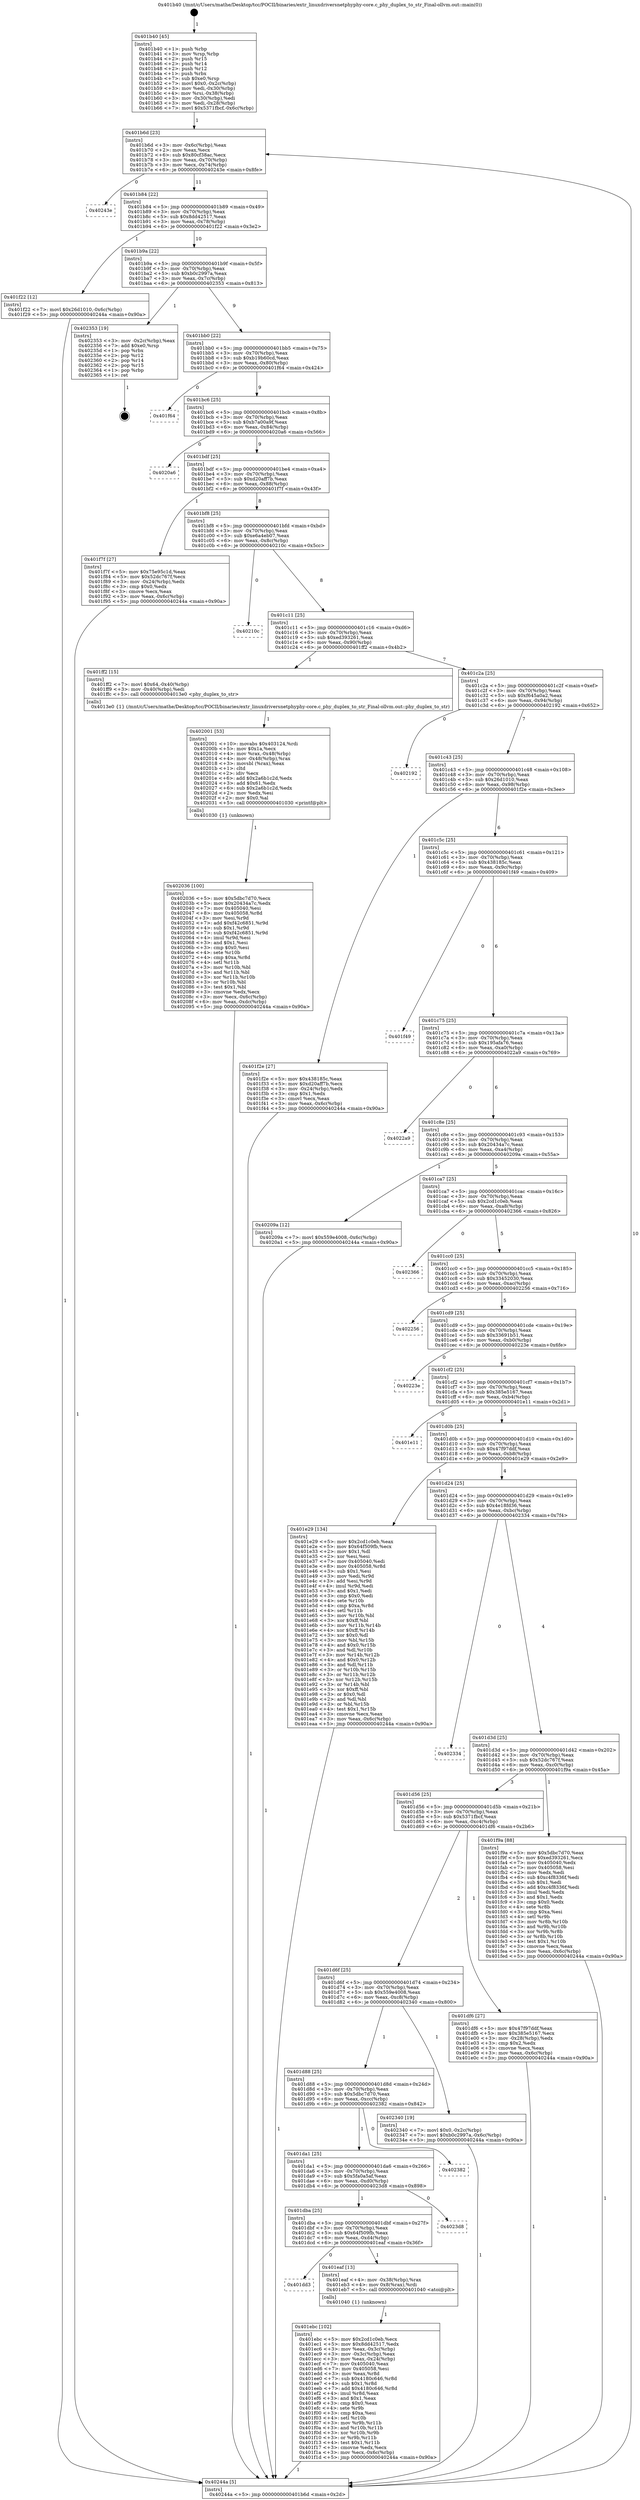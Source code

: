 digraph "0x401b40" {
  label = "0x401b40 (/mnt/c/Users/mathe/Desktop/tcc/POCII/binaries/extr_linuxdriversnetphyphy-core.c_phy_duplex_to_str_Final-ollvm.out::main(0))"
  labelloc = "t"
  node[shape=record]

  Entry [label="",width=0.3,height=0.3,shape=circle,fillcolor=black,style=filled]
  "0x401b6d" [label="{
     0x401b6d [23]\l
     | [instrs]\l
     &nbsp;&nbsp;0x401b6d \<+3\>: mov -0x6c(%rbp),%eax\l
     &nbsp;&nbsp;0x401b70 \<+2\>: mov %eax,%ecx\l
     &nbsp;&nbsp;0x401b72 \<+6\>: sub $0x80cf38ac,%ecx\l
     &nbsp;&nbsp;0x401b78 \<+3\>: mov %eax,-0x70(%rbp)\l
     &nbsp;&nbsp;0x401b7b \<+3\>: mov %ecx,-0x74(%rbp)\l
     &nbsp;&nbsp;0x401b7e \<+6\>: je 000000000040243e \<main+0x8fe\>\l
  }"]
  "0x40243e" [label="{
     0x40243e\l
  }", style=dashed]
  "0x401b84" [label="{
     0x401b84 [22]\l
     | [instrs]\l
     &nbsp;&nbsp;0x401b84 \<+5\>: jmp 0000000000401b89 \<main+0x49\>\l
     &nbsp;&nbsp;0x401b89 \<+3\>: mov -0x70(%rbp),%eax\l
     &nbsp;&nbsp;0x401b8c \<+5\>: sub $0x8dd42517,%eax\l
     &nbsp;&nbsp;0x401b91 \<+3\>: mov %eax,-0x78(%rbp)\l
     &nbsp;&nbsp;0x401b94 \<+6\>: je 0000000000401f22 \<main+0x3e2\>\l
  }"]
  Exit [label="",width=0.3,height=0.3,shape=circle,fillcolor=black,style=filled,peripheries=2]
  "0x401f22" [label="{
     0x401f22 [12]\l
     | [instrs]\l
     &nbsp;&nbsp;0x401f22 \<+7\>: movl $0x26d1010,-0x6c(%rbp)\l
     &nbsp;&nbsp;0x401f29 \<+5\>: jmp 000000000040244a \<main+0x90a\>\l
  }"]
  "0x401b9a" [label="{
     0x401b9a [22]\l
     | [instrs]\l
     &nbsp;&nbsp;0x401b9a \<+5\>: jmp 0000000000401b9f \<main+0x5f\>\l
     &nbsp;&nbsp;0x401b9f \<+3\>: mov -0x70(%rbp),%eax\l
     &nbsp;&nbsp;0x401ba2 \<+5\>: sub $0xb0c2997a,%eax\l
     &nbsp;&nbsp;0x401ba7 \<+3\>: mov %eax,-0x7c(%rbp)\l
     &nbsp;&nbsp;0x401baa \<+6\>: je 0000000000402353 \<main+0x813\>\l
  }"]
  "0x402036" [label="{
     0x402036 [100]\l
     | [instrs]\l
     &nbsp;&nbsp;0x402036 \<+5\>: mov $0x5dbc7d70,%ecx\l
     &nbsp;&nbsp;0x40203b \<+5\>: mov $0x20434a7c,%edx\l
     &nbsp;&nbsp;0x402040 \<+7\>: mov 0x405040,%esi\l
     &nbsp;&nbsp;0x402047 \<+8\>: mov 0x405058,%r8d\l
     &nbsp;&nbsp;0x40204f \<+3\>: mov %esi,%r9d\l
     &nbsp;&nbsp;0x402052 \<+7\>: add $0xf42c6851,%r9d\l
     &nbsp;&nbsp;0x402059 \<+4\>: sub $0x1,%r9d\l
     &nbsp;&nbsp;0x40205d \<+7\>: sub $0xf42c6851,%r9d\l
     &nbsp;&nbsp;0x402064 \<+4\>: imul %r9d,%esi\l
     &nbsp;&nbsp;0x402068 \<+3\>: and $0x1,%esi\l
     &nbsp;&nbsp;0x40206b \<+3\>: cmp $0x0,%esi\l
     &nbsp;&nbsp;0x40206e \<+4\>: sete %r10b\l
     &nbsp;&nbsp;0x402072 \<+4\>: cmp $0xa,%r8d\l
     &nbsp;&nbsp;0x402076 \<+4\>: setl %r11b\l
     &nbsp;&nbsp;0x40207a \<+3\>: mov %r10b,%bl\l
     &nbsp;&nbsp;0x40207d \<+3\>: and %r11b,%bl\l
     &nbsp;&nbsp;0x402080 \<+3\>: xor %r11b,%r10b\l
     &nbsp;&nbsp;0x402083 \<+3\>: or %r10b,%bl\l
     &nbsp;&nbsp;0x402086 \<+3\>: test $0x1,%bl\l
     &nbsp;&nbsp;0x402089 \<+3\>: cmovne %edx,%ecx\l
     &nbsp;&nbsp;0x40208c \<+3\>: mov %ecx,-0x6c(%rbp)\l
     &nbsp;&nbsp;0x40208f \<+6\>: mov %eax,-0xdc(%rbp)\l
     &nbsp;&nbsp;0x402095 \<+5\>: jmp 000000000040244a \<main+0x90a\>\l
  }"]
  "0x402353" [label="{
     0x402353 [19]\l
     | [instrs]\l
     &nbsp;&nbsp;0x402353 \<+3\>: mov -0x2c(%rbp),%eax\l
     &nbsp;&nbsp;0x402356 \<+7\>: add $0xe0,%rsp\l
     &nbsp;&nbsp;0x40235d \<+1\>: pop %rbx\l
     &nbsp;&nbsp;0x40235e \<+2\>: pop %r12\l
     &nbsp;&nbsp;0x402360 \<+2\>: pop %r14\l
     &nbsp;&nbsp;0x402362 \<+2\>: pop %r15\l
     &nbsp;&nbsp;0x402364 \<+1\>: pop %rbp\l
     &nbsp;&nbsp;0x402365 \<+1\>: ret\l
  }"]
  "0x401bb0" [label="{
     0x401bb0 [22]\l
     | [instrs]\l
     &nbsp;&nbsp;0x401bb0 \<+5\>: jmp 0000000000401bb5 \<main+0x75\>\l
     &nbsp;&nbsp;0x401bb5 \<+3\>: mov -0x70(%rbp),%eax\l
     &nbsp;&nbsp;0x401bb8 \<+5\>: sub $0xb19b60cd,%eax\l
     &nbsp;&nbsp;0x401bbd \<+3\>: mov %eax,-0x80(%rbp)\l
     &nbsp;&nbsp;0x401bc0 \<+6\>: je 0000000000401f64 \<main+0x424\>\l
  }"]
  "0x402001" [label="{
     0x402001 [53]\l
     | [instrs]\l
     &nbsp;&nbsp;0x402001 \<+10\>: movabs $0x403124,%rdi\l
     &nbsp;&nbsp;0x40200b \<+5\>: mov $0x1a,%ecx\l
     &nbsp;&nbsp;0x402010 \<+4\>: mov %rax,-0x48(%rbp)\l
     &nbsp;&nbsp;0x402014 \<+4\>: mov -0x48(%rbp),%rax\l
     &nbsp;&nbsp;0x402018 \<+3\>: movsbl (%rax),%eax\l
     &nbsp;&nbsp;0x40201b \<+1\>: cltd\l
     &nbsp;&nbsp;0x40201c \<+2\>: idiv %ecx\l
     &nbsp;&nbsp;0x40201e \<+6\>: add $0x2a6b1c2d,%edx\l
     &nbsp;&nbsp;0x402024 \<+3\>: add $0x61,%edx\l
     &nbsp;&nbsp;0x402027 \<+6\>: sub $0x2a6b1c2d,%edx\l
     &nbsp;&nbsp;0x40202d \<+2\>: mov %edx,%esi\l
     &nbsp;&nbsp;0x40202f \<+2\>: mov $0x0,%al\l
     &nbsp;&nbsp;0x402031 \<+5\>: call 0000000000401030 \<printf@plt\>\l
     | [calls]\l
     &nbsp;&nbsp;0x401030 \{1\} (unknown)\l
  }"]
  "0x401f64" [label="{
     0x401f64\l
  }", style=dashed]
  "0x401bc6" [label="{
     0x401bc6 [25]\l
     | [instrs]\l
     &nbsp;&nbsp;0x401bc6 \<+5\>: jmp 0000000000401bcb \<main+0x8b\>\l
     &nbsp;&nbsp;0x401bcb \<+3\>: mov -0x70(%rbp),%eax\l
     &nbsp;&nbsp;0x401bce \<+5\>: sub $0xb7a00a9f,%eax\l
     &nbsp;&nbsp;0x401bd3 \<+6\>: mov %eax,-0x84(%rbp)\l
     &nbsp;&nbsp;0x401bd9 \<+6\>: je 00000000004020a6 \<main+0x566\>\l
  }"]
  "0x401ebc" [label="{
     0x401ebc [102]\l
     | [instrs]\l
     &nbsp;&nbsp;0x401ebc \<+5\>: mov $0x2cd1c0eb,%ecx\l
     &nbsp;&nbsp;0x401ec1 \<+5\>: mov $0x8dd42517,%edx\l
     &nbsp;&nbsp;0x401ec6 \<+3\>: mov %eax,-0x3c(%rbp)\l
     &nbsp;&nbsp;0x401ec9 \<+3\>: mov -0x3c(%rbp),%eax\l
     &nbsp;&nbsp;0x401ecc \<+3\>: mov %eax,-0x24(%rbp)\l
     &nbsp;&nbsp;0x401ecf \<+7\>: mov 0x405040,%eax\l
     &nbsp;&nbsp;0x401ed6 \<+7\>: mov 0x405058,%esi\l
     &nbsp;&nbsp;0x401edd \<+3\>: mov %eax,%r8d\l
     &nbsp;&nbsp;0x401ee0 \<+7\>: sub $0x4180c646,%r8d\l
     &nbsp;&nbsp;0x401ee7 \<+4\>: sub $0x1,%r8d\l
     &nbsp;&nbsp;0x401eeb \<+7\>: add $0x4180c646,%r8d\l
     &nbsp;&nbsp;0x401ef2 \<+4\>: imul %r8d,%eax\l
     &nbsp;&nbsp;0x401ef6 \<+3\>: and $0x1,%eax\l
     &nbsp;&nbsp;0x401ef9 \<+3\>: cmp $0x0,%eax\l
     &nbsp;&nbsp;0x401efc \<+4\>: sete %r9b\l
     &nbsp;&nbsp;0x401f00 \<+3\>: cmp $0xa,%esi\l
     &nbsp;&nbsp;0x401f03 \<+4\>: setl %r10b\l
     &nbsp;&nbsp;0x401f07 \<+3\>: mov %r9b,%r11b\l
     &nbsp;&nbsp;0x401f0a \<+3\>: and %r10b,%r11b\l
     &nbsp;&nbsp;0x401f0d \<+3\>: xor %r10b,%r9b\l
     &nbsp;&nbsp;0x401f10 \<+3\>: or %r9b,%r11b\l
     &nbsp;&nbsp;0x401f13 \<+4\>: test $0x1,%r11b\l
     &nbsp;&nbsp;0x401f17 \<+3\>: cmovne %edx,%ecx\l
     &nbsp;&nbsp;0x401f1a \<+3\>: mov %ecx,-0x6c(%rbp)\l
     &nbsp;&nbsp;0x401f1d \<+5\>: jmp 000000000040244a \<main+0x90a\>\l
  }"]
  "0x4020a6" [label="{
     0x4020a6\l
  }", style=dashed]
  "0x401bdf" [label="{
     0x401bdf [25]\l
     | [instrs]\l
     &nbsp;&nbsp;0x401bdf \<+5\>: jmp 0000000000401be4 \<main+0xa4\>\l
     &nbsp;&nbsp;0x401be4 \<+3\>: mov -0x70(%rbp),%eax\l
     &nbsp;&nbsp;0x401be7 \<+5\>: sub $0xd20aff7b,%eax\l
     &nbsp;&nbsp;0x401bec \<+6\>: mov %eax,-0x88(%rbp)\l
     &nbsp;&nbsp;0x401bf2 \<+6\>: je 0000000000401f7f \<main+0x43f\>\l
  }"]
  "0x401dd3" [label="{
     0x401dd3\l
  }", style=dashed]
  "0x401f7f" [label="{
     0x401f7f [27]\l
     | [instrs]\l
     &nbsp;&nbsp;0x401f7f \<+5\>: mov $0x75e95c1d,%eax\l
     &nbsp;&nbsp;0x401f84 \<+5\>: mov $0x52dc767f,%ecx\l
     &nbsp;&nbsp;0x401f89 \<+3\>: mov -0x24(%rbp),%edx\l
     &nbsp;&nbsp;0x401f8c \<+3\>: cmp $0x0,%edx\l
     &nbsp;&nbsp;0x401f8f \<+3\>: cmove %ecx,%eax\l
     &nbsp;&nbsp;0x401f92 \<+3\>: mov %eax,-0x6c(%rbp)\l
     &nbsp;&nbsp;0x401f95 \<+5\>: jmp 000000000040244a \<main+0x90a\>\l
  }"]
  "0x401bf8" [label="{
     0x401bf8 [25]\l
     | [instrs]\l
     &nbsp;&nbsp;0x401bf8 \<+5\>: jmp 0000000000401bfd \<main+0xbd\>\l
     &nbsp;&nbsp;0x401bfd \<+3\>: mov -0x70(%rbp),%eax\l
     &nbsp;&nbsp;0x401c00 \<+5\>: sub $0xe6a4eb07,%eax\l
     &nbsp;&nbsp;0x401c05 \<+6\>: mov %eax,-0x8c(%rbp)\l
     &nbsp;&nbsp;0x401c0b \<+6\>: je 000000000040210c \<main+0x5cc\>\l
  }"]
  "0x401eaf" [label="{
     0x401eaf [13]\l
     | [instrs]\l
     &nbsp;&nbsp;0x401eaf \<+4\>: mov -0x38(%rbp),%rax\l
     &nbsp;&nbsp;0x401eb3 \<+4\>: mov 0x8(%rax),%rdi\l
     &nbsp;&nbsp;0x401eb7 \<+5\>: call 0000000000401040 \<atoi@plt\>\l
     | [calls]\l
     &nbsp;&nbsp;0x401040 \{1\} (unknown)\l
  }"]
  "0x40210c" [label="{
     0x40210c\l
  }", style=dashed]
  "0x401c11" [label="{
     0x401c11 [25]\l
     | [instrs]\l
     &nbsp;&nbsp;0x401c11 \<+5\>: jmp 0000000000401c16 \<main+0xd6\>\l
     &nbsp;&nbsp;0x401c16 \<+3\>: mov -0x70(%rbp),%eax\l
     &nbsp;&nbsp;0x401c19 \<+5\>: sub $0xed393261,%eax\l
     &nbsp;&nbsp;0x401c1e \<+6\>: mov %eax,-0x90(%rbp)\l
     &nbsp;&nbsp;0x401c24 \<+6\>: je 0000000000401ff2 \<main+0x4b2\>\l
  }"]
  "0x401dba" [label="{
     0x401dba [25]\l
     | [instrs]\l
     &nbsp;&nbsp;0x401dba \<+5\>: jmp 0000000000401dbf \<main+0x27f\>\l
     &nbsp;&nbsp;0x401dbf \<+3\>: mov -0x70(%rbp),%eax\l
     &nbsp;&nbsp;0x401dc2 \<+5\>: sub $0x64f509fb,%eax\l
     &nbsp;&nbsp;0x401dc7 \<+6\>: mov %eax,-0xd4(%rbp)\l
     &nbsp;&nbsp;0x401dcd \<+6\>: je 0000000000401eaf \<main+0x36f\>\l
  }"]
  "0x401ff2" [label="{
     0x401ff2 [15]\l
     | [instrs]\l
     &nbsp;&nbsp;0x401ff2 \<+7\>: movl $0x64,-0x40(%rbp)\l
     &nbsp;&nbsp;0x401ff9 \<+3\>: mov -0x40(%rbp),%edi\l
     &nbsp;&nbsp;0x401ffc \<+5\>: call 00000000004013e0 \<phy_duplex_to_str\>\l
     | [calls]\l
     &nbsp;&nbsp;0x4013e0 \{1\} (/mnt/c/Users/mathe/Desktop/tcc/POCII/binaries/extr_linuxdriversnetphyphy-core.c_phy_duplex_to_str_Final-ollvm.out::phy_duplex_to_str)\l
  }"]
  "0x401c2a" [label="{
     0x401c2a [25]\l
     | [instrs]\l
     &nbsp;&nbsp;0x401c2a \<+5\>: jmp 0000000000401c2f \<main+0xef\>\l
     &nbsp;&nbsp;0x401c2f \<+3\>: mov -0x70(%rbp),%eax\l
     &nbsp;&nbsp;0x401c32 \<+5\>: sub $0xf645a0a2,%eax\l
     &nbsp;&nbsp;0x401c37 \<+6\>: mov %eax,-0x94(%rbp)\l
     &nbsp;&nbsp;0x401c3d \<+6\>: je 0000000000402192 \<main+0x652\>\l
  }"]
  "0x4023d8" [label="{
     0x4023d8\l
  }", style=dashed]
  "0x402192" [label="{
     0x402192\l
  }", style=dashed]
  "0x401c43" [label="{
     0x401c43 [25]\l
     | [instrs]\l
     &nbsp;&nbsp;0x401c43 \<+5\>: jmp 0000000000401c48 \<main+0x108\>\l
     &nbsp;&nbsp;0x401c48 \<+3\>: mov -0x70(%rbp),%eax\l
     &nbsp;&nbsp;0x401c4b \<+5\>: sub $0x26d1010,%eax\l
     &nbsp;&nbsp;0x401c50 \<+6\>: mov %eax,-0x98(%rbp)\l
     &nbsp;&nbsp;0x401c56 \<+6\>: je 0000000000401f2e \<main+0x3ee\>\l
  }"]
  "0x401da1" [label="{
     0x401da1 [25]\l
     | [instrs]\l
     &nbsp;&nbsp;0x401da1 \<+5\>: jmp 0000000000401da6 \<main+0x266\>\l
     &nbsp;&nbsp;0x401da6 \<+3\>: mov -0x70(%rbp),%eax\l
     &nbsp;&nbsp;0x401da9 \<+5\>: sub $0x5fa0a5af,%eax\l
     &nbsp;&nbsp;0x401dae \<+6\>: mov %eax,-0xd0(%rbp)\l
     &nbsp;&nbsp;0x401db4 \<+6\>: je 00000000004023d8 \<main+0x898\>\l
  }"]
  "0x401f2e" [label="{
     0x401f2e [27]\l
     | [instrs]\l
     &nbsp;&nbsp;0x401f2e \<+5\>: mov $0x438185c,%eax\l
     &nbsp;&nbsp;0x401f33 \<+5\>: mov $0xd20aff7b,%ecx\l
     &nbsp;&nbsp;0x401f38 \<+3\>: mov -0x24(%rbp),%edx\l
     &nbsp;&nbsp;0x401f3b \<+3\>: cmp $0x1,%edx\l
     &nbsp;&nbsp;0x401f3e \<+3\>: cmovl %ecx,%eax\l
     &nbsp;&nbsp;0x401f41 \<+3\>: mov %eax,-0x6c(%rbp)\l
     &nbsp;&nbsp;0x401f44 \<+5\>: jmp 000000000040244a \<main+0x90a\>\l
  }"]
  "0x401c5c" [label="{
     0x401c5c [25]\l
     | [instrs]\l
     &nbsp;&nbsp;0x401c5c \<+5\>: jmp 0000000000401c61 \<main+0x121\>\l
     &nbsp;&nbsp;0x401c61 \<+3\>: mov -0x70(%rbp),%eax\l
     &nbsp;&nbsp;0x401c64 \<+5\>: sub $0x438185c,%eax\l
     &nbsp;&nbsp;0x401c69 \<+6\>: mov %eax,-0x9c(%rbp)\l
     &nbsp;&nbsp;0x401c6f \<+6\>: je 0000000000401f49 \<main+0x409\>\l
  }"]
  "0x402382" [label="{
     0x402382\l
  }", style=dashed]
  "0x401f49" [label="{
     0x401f49\l
  }", style=dashed]
  "0x401c75" [label="{
     0x401c75 [25]\l
     | [instrs]\l
     &nbsp;&nbsp;0x401c75 \<+5\>: jmp 0000000000401c7a \<main+0x13a\>\l
     &nbsp;&nbsp;0x401c7a \<+3\>: mov -0x70(%rbp),%eax\l
     &nbsp;&nbsp;0x401c7d \<+5\>: sub $0x195afa76,%eax\l
     &nbsp;&nbsp;0x401c82 \<+6\>: mov %eax,-0xa0(%rbp)\l
     &nbsp;&nbsp;0x401c88 \<+6\>: je 00000000004022a9 \<main+0x769\>\l
  }"]
  "0x401d88" [label="{
     0x401d88 [25]\l
     | [instrs]\l
     &nbsp;&nbsp;0x401d88 \<+5\>: jmp 0000000000401d8d \<main+0x24d\>\l
     &nbsp;&nbsp;0x401d8d \<+3\>: mov -0x70(%rbp),%eax\l
     &nbsp;&nbsp;0x401d90 \<+5\>: sub $0x5dbc7d70,%eax\l
     &nbsp;&nbsp;0x401d95 \<+6\>: mov %eax,-0xcc(%rbp)\l
     &nbsp;&nbsp;0x401d9b \<+6\>: je 0000000000402382 \<main+0x842\>\l
  }"]
  "0x4022a9" [label="{
     0x4022a9\l
  }", style=dashed]
  "0x401c8e" [label="{
     0x401c8e [25]\l
     | [instrs]\l
     &nbsp;&nbsp;0x401c8e \<+5\>: jmp 0000000000401c93 \<main+0x153\>\l
     &nbsp;&nbsp;0x401c93 \<+3\>: mov -0x70(%rbp),%eax\l
     &nbsp;&nbsp;0x401c96 \<+5\>: sub $0x20434a7c,%eax\l
     &nbsp;&nbsp;0x401c9b \<+6\>: mov %eax,-0xa4(%rbp)\l
     &nbsp;&nbsp;0x401ca1 \<+6\>: je 000000000040209a \<main+0x55a\>\l
  }"]
  "0x402340" [label="{
     0x402340 [19]\l
     | [instrs]\l
     &nbsp;&nbsp;0x402340 \<+7\>: movl $0x0,-0x2c(%rbp)\l
     &nbsp;&nbsp;0x402347 \<+7\>: movl $0xb0c2997a,-0x6c(%rbp)\l
     &nbsp;&nbsp;0x40234e \<+5\>: jmp 000000000040244a \<main+0x90a\>\l
  }"]
  "0x40209a" [label="{
     0x40209a [12]\l
     | [instrs]\l
     &nbsp;&nbsp;0x40209a \<+7\>: movl $0x559e4008,-0x6c(%rbp)\l
     &nbsp;&nbsp;0x4020a1 \<+5\>: jmp 000000000040244a \<main+0x90a\>\l
  }"]
  "0x401ca7" [label="{
     0x401ca7 [25]\l
     | [instrs]\l
     &nbsp;&nbsp;0x401ca7 \<+5\>: jmp 0000000000401cac \<main+0x16c\>\l
     &nbsp;&nbsp;0x401cac \<+3\>: mov -0x70(%rbp),%eax\l
     &nbsp;&nbsp;0x401caf \<+5\>: sub $0x2cd1c0eb,%eax\l
     &nbsp;&nbsp;0x401cb4 \<+6\>: mov %eax,-0xa8(%rbp)\l
     &nbsp;&nbsp;0x401cba \<+6\>: je 0000000000402366 \<main+0x826\>\l
  }"]
  "0x401b40" [label="{
     0x401b40 [45]\l
     | [instrs]\l
     &nbsp;&nbsp;0x401b40 \<+1\>: push %rbp\l
     &nbsp;&nbsp;0x401b41 \<+3\>: mov %rsp,%rbp\l
     &nbsp;&nbsp;0x401b44 \<+2\>: push %r15\l
     &nbsp;&nbsp;0x401b46 \<+2\>: push %r14\l
     &nbsp;&nbsp;0x401b48 \<+2\>: push %r12\l
     &nbsp;&nbsp;0x401b4a \<+1\>: push %rbx\l
     &nbsp;&nbsp;0x401b4b \<+7\>: sub $0xe0,%rsp\l
     &nbsp;&nbsp;0x401b52 \<+7\>: movl $0x0,-0x2c(%rbp)\l
     &nbsp;&nbsp;0x401b59 \<+3\>: mov %edi,-0x30(%rbp)\l
     &nbsp;&nbsp;0x401b5c \<+4\>: mov %rsi,-0x38(%rbp)\l
     &nbsp;&nbsp;0x401b60 \<+3\>: mov -0x30(%rbp),%edi\l
     &nbsp;&nbsp;0x401b63 \<+3\>: mov %edi,-0x28(%rbp)\l
     &nbsp;&nbsp;0x401b66 \<+7\>: movl $0x5371fbcf,-0x6c(%rbp)\l
  }"]
  "0x402366" [label="{
     0x402366\l
  }", style=dashed]
  "0x401cc0" [label="{
     0x401cc0 [25]\l
     | [instrs]\l
     &nbsp;&nbsp;0x401cc0 \<+5\>: jmp 0000000000401cc5 \<main+0x185\>\l
     &nbsp;&nbsp;0x401cc5 \<+3\>: mov -0x70(%rbp),%eax\l
     &nbsp;&nbsp;0x401cc8 \<+5\>: sub $0x33452030,%eax\l
     &nbsp;&nbsp;0x401ccd \<+6\>: mov %eax,-0xac(%rbp)\l
     &nbsp;&nbsp;0x401cd3 \<+6\>: je 0000000000402256 \<main+0x716\>\l
  }"]
  "0x40244a" [label="{
     0x40244a [5]\l
     | [instrs]\l
     &nbsp;&nbsp;0x40244a \<+5\>: jmp 0000000000401b6d \<main+0x2d\>\l
  }"]
  "0x402256" [label="{
     0x402256\l
  }", style=dashed]
  "0x401cd9" [label="{
     0x401cd9 [25]\l
     | [instrs]\l
     &nbsp;&nbsp;0x401cd9 \<+5\>: jmp 0000000000401cde \<main+0x19e\>\l
     &nbsp;&nbsp;0x401cde \<+3\>: mov -0x70(%rbp),%eax\l
     &nbsp;&nbsp;0x401ce1 \<+5\>: sub $0x33691b51,%eax\l
     &nbsp;&nbsp;0x401ce6 \<+6\>: mov %eax,-0xb0(%rbp)\l
     &nbsp;&nbsp;0x401cec \<+6\>: je 000000000040223e \<main+0x6fe\>\l
  }"]
  "0x401d6f" [label="{
     0x401d6f [25]\l
     | [instrs]\l
     &nbsp;&nbsp;0x401d6f \<+5\>: jmp 0000000000401d74 \<main+0x234\>\l
     &nbsp;&nbsp;0x401d74 \<+3\>: mov -0x70(%rbp),%eax\l
     &nbsp;&nbsp;0x401d77 \<+5\>: sub $0x559e4008,%eax\l
     &nbsp;&nbsp;0x401d7c \<+6\>: mov %eax,-0xc8(%rbp)\l
     &nbsp;&nbsp;0x401d82 \<+6\>: je 0000000000402340 \<main+0x800\>\l
  }"]
  "0x40223e" [label="{
     0x40223e\l
  }", style=dashed]
  "0x401cf2" [label="{
     0x401cf2 [25]\l
     | [instrs]\l
     &nbsp;&nbsp;0x401cf2 \<+5\>: jmp 0000000000401cf7 \<main+0x1b7\>\l
     &nbsp;&nbsp;0x401cf7 \<+3\>: mov -0x70(%rbp),%eax\l
     &nbsp;&nbsp;0x401cfa \<+5\>: sub $0x385e5167,%eax\l
     &nbsp;&nbsp;0x401cff \<+6\>: mov %eax,-0xb4(%rbp)\l
     &nbsp;&nbsp;0x401d05 \<+6\>: je 0000000000401e11 \<main+0x2d1\>\l
  }"]
  "0x401df6" [label="{
     0x401df6 [27]\l
     | [instrs]\l
     &nbsp;&nbsp;0x401df6 \<+5\>: mov $0x47f97ddf,%eax\l
     &nbsp;&nbsp;0x401dfb \<+5\>: mov $0x385e5167,%ecx\l
     &nbsp;&nbsp;0x401e00 \<+3\>: mov -0x28(%rbp),%edx\l
     &nbsp;&nbsp;0x401e03 \<+3\>: cmp $0x2,%edx\l
     &nbsp;&nbsp;0x401e06 \<+3\>: cmovne %ecx,%eax\l
     &nbsp;&nbsp;0x401e09 \<+3\>: mov %eax,-0x6c(%rbp)\l
     &nbsp;&nbsp;0x401e0c \<+5\>: jmp 000000000040244a \<main+0x90a\>\l
  }"]
  "0x401e11" [label="{
     0x401e11\l
  }", style=dashed]
  "0x401d0b" [label="{
     0x401d0b [25]\l
     | [instrs]\l
     &nbsp;&nbsp;0x401d0b \<+5\>: jmp 0000000000401d10 \<main+0x1d0\>\l
     &nbsp;&nbsp;0x401d10 \<+3\>: mov -0x70(%rbp),%eax\l
     &nbsp;&nbsp;0x401d13 \<+5\>: sub $0x47f97ddf,%eax\l
     &nbsp;&nbsp;0x401d18 \<+6\>: mov %eax,-0xb8(%rbp)\l
     &nbsp;&nbsp;0x401d1e \<+6\>: je 0000000000401e29 \<main+0x2e9\>\l
  }"]
  "0x401d56" [label="{
     0x401d56 [25]\l
     | [instrs]\l
     &nbsp;&nbsp;0x401d56 \<+5\>: jmp 0000000000401d5b \<main+0x21b\>\l
     &nbsp;&nbsp;0x401d5b \<+3\>: mov -0x70(%rbp),%eax\l
     &nbsp;&nbsp;0x401d5e \<+5\>: sub $0x5371fbcf,%eax\l
     &nbsp;&nbsp;0x401d63 \<+6\>: mov %eax,-0xc4(%rbp)\l
     &nbsp;&nbsp;0x401d69 \<+6\>: je 0000000000401df6 \<main+0x2b6\>\l
  }"]
  "0x401e29" [label="{
     0x401e29 [134]\l
     | [instrs]\l
     &nbsp;&nbsp;0x401e29 \<+5\>: mov $0x2cd1c0eb,%eax\l
     &nbsp;&nbsp;0x401e2e \<+5\>: mov $0x64f509fb,%ecx\l
     &nbsp;&nbsp;0x401e33 \<+2\>: mov $0x1,%dl\l
     &nbsp;&nbsp;0x401e35 \<+2\>: xor %esi,%esi\l
     &nbsp;&nbsp;0x401e37 \<+7\>: mov 0x405040,%edi\l
     &nbsp;&nbsp;0x401e3e \<+8\>: mov 0x405058,%r8d\l
     &nbsp;&nbsp;0x401e46 \<+3\>: sub $0x1,%esi\l
     &nbsp;&nbsp;0x401e49 \<+3\>: mov %edi,%r9d\l
     &nbsp;&nbsp;0x401e4c \<+3\>: add %esi,%r9d\l
     &nbsp;&nbsp;0x401e4f \<+4\>: imul %r9d,%edi\l
     &nbsp;&nbsp;0x401e53 \<+3\>: and $0x1,%edi\l
     &nbsp;&nbsp;0x401e56 \<+3\>: cmp $0x0,%edi\l
     &nbsp;&nbsp;0x401e59 \<+4\>: sete %r10b\l
     &nbsp;&nbsp;0x401e5d \<+4\>: cmp $0xa,%r8d\l
     &nbsp;&nbsp;0x401e61 \<+4\>: setl %r11b\l
     &nbsp;&nbsp;0x401e65 \<+3\>: mov %r10b,%bl\l
     &nbsp;&nbsp;0x401e68 \<+3\>: xor $0xff,%bl\l
     &nbsp;&nbsp;0x401e6b \<+3\>: mov %r11b,%r14b\l
     &nbsp;&nbsp;0x401e6e \<+4\>: xor $0xff,%r14b\l
     &nbsp;&nbsp;0x401e72 \<+3\>: xor $0x0,%dl\l
     &nbsp;&nbsp;0x401e75 \<+3\>: mov %bl,%r15b\l
     &nbsp;&nbsp;0x401e78 \<+4\>: and $0x0,%r15b\l
     &nbsp;&nbsp;0x401e7c \<+3\>: and %dl,%r10b\l
     &nbsp;&nbsp;0x401e7f \<+3\>: mov %r14b,%r12b\l
     &nbsp;&nbsp;0x401e82 \<+4\>: and $0x0,%r12b\l
     &nbsp;&nbsp;0x401e86 \<+3\>: and %dl,%r11b\l
     &nbsp;&nbsp;0x401e89 \<+3\>: or %r10b,%r15b\l
     &nbsp;&nbsp;0x401e8c \<+3\>: or %r11b,%r12b\l
     &nbsp;&nbsp;0x401e8f \<+3\>: xor %r12b,%r15b\l
     &nbsp;&nbsp;0x401e92 \<+3\>: or %r14b,%bl\l
     &nbsp;&nbsp;0x401e95 \<+3\>: xor $0xff,%bl\l
     &nbsp;&nbsp;0x401e98 \<+3\>: or $0x0,%dl\l
     &nbsp;&nbsp;0x401e9b \<+2\>: and %dl,%bl\l
     &nbsp;&nbsp;0x401e9d \<+3\>: or %bl,%r15b\l
     &nbsp;&nbsp;0x401ea0 \<+4\>: test $0x1,%r15b\l
     &nbsp;&nbsp;0x401ea4 \<+3\>: cmovne %ecx,%eax\l
     &nbsp;&nbsp;0x401ea7 \<+3\>: mov %eax,-0x6c(%rbp)\l
     &nbsp;&nbsp;0x401eaa \<+5\>: jmp 000000000040244a \<main+0x90a\>\l
  }"]
  "0x401d24" [label="{
     0x401d24 [25]\l
     | [instrs]\l
     &nbsp;&nbsp;0x401d24 \<+5\>: jmp 0000000000401d29 \<main+0x1e9\>\l
     &nbsp;&nbsp;0x401d29 \<+3\>: mov -0x70(%rbp),%eax\l
     &nbsp;&nbsp;0x401d2c \<+5\>: sub $0x4e18fd36,%eax\l
     &nbsp;&nbsp;0x401d31 \<+6\>: mov %eax,-0xbc(%rbp)\l
     &nbsp;&nbsp;0x401d37 \<+6\>: je 0000000000402334 \<main+0x7f4\>\l
  }"]
  "0x401f9a" [label="{
     0x401f9a [88]\l
     | [instrs]\l
     &nbsp;&nbsp;0x401f9a \<+5\>: mov $0x5dbc7d70,%eax\l
     &nbsp;&nbsp;0x401f9f \<+5\>: mov $0xed393261,%ecx\l
     &nbsp;&nbsp;0x401fa4 \<+7\>: mov 0x405040,%edx\l
     &nbsp;&nbsp;0x401fab \<+7\>: mov 0x405058,%esi\l
     &nbsp;&nbsp;0x401fb2 \<+2\>: mov %edx,%edi\l
     &nbsp;&nbsp;0x401fb4 \<+6\>: sub $0xc4f8336f,%edi\l
     &nbsp;&nbsp;0x401fba \<+3\>: sub $0x1,%edi\l
     &nbsp;&nbsp;0x401fbd \<+6\>: add $0xc4f8336f,%edi\l
     &nbsp;&nbsp;0x401fc3 \<+3\>: imul %edi,%edx\l
     &nbsp;&nbsp;0x401fc6 \<+3\>: and $0x1,%edx\l
     &nbsp;&nbsp;0x401fc9 \<+3\>: cmp $0x0,%edx\l
     &nbsp;&nbsp;0x401fcc \<+4\>: sete %r8b\l
     &nbsp;&nbsp;0x401fd0 \<+3\>: cmp $0xa,%esi\l
     &nbsp;&nbsp;0x401fd3 \<+4\>: setl %r9b\l
     &nbsp;&nbsp;0x401fd7 \<+3\>: mov %r8b,%r10b\l
     &nbsp;&nbsp;0x401fda \<+3\>: and %r9b,%r10b\l
     &nbsp;&nbsp;0x401fdd \<+3\>: xor %r9b,%r8b\l
     &nbsp;&nbsp;0x401fe0 \<+3\>: or %r8b,%r10b\l
     &nbsp;&nbsp;0x401fe3 \<+4\>: test $0x1,%r10b\l
     &nbsp;&nbsp;0x401fe7 \<+3\>: cmovne %ecx,%eax\l
     &nbsp;&nbsp;0x401fea \<+3\>: mov %eax,-0x6c(%rbp)\l
     &nbsp;&nbsp;0x401fed \<+5\>: jmp 000000000040244a \<main+0x90a\>\l
  }"]
  "0x402334" [label="{
     0x402334\l
  }", style=dashed]
  "0x401d3d" [label="{
     0x401d3d [25]\l
     | [instrs]\l
     &nbsp;&nbsp;0x401d3d \<+5\>: jmp 0000000000401d42 \<main+0x202\>\l
     &nbsp;&nbsp;0x401d42 \<+3\>: mov -0x70(%rbp),%eax\l
     &nbsp;&nbsp;0x401d45 \<+5\>: sub $0x52dc767f,%eax\l
     &nbsp;&nbsp;0x401d4a \<+6\>: mov %eax,-0xc0(%rbp)\l
     &nbsp;&nbsp;0x401d50 \<+6\>: je 0000000000401f9a \<main+0x45a\>\l
  }"]
  Entry -> "0x401b40" [label=" 1"]
  "0x401b6d" -> "0x40243e" [label=" 0"]
  "0x401b6d" -> "0x401b84" [label=" 11"]
  "0x402353" -> Exit [label=" 1"]
  "0x401b84" -> "0x401f22" [label=" 1"]
  "0x401b84" -> "0x401b9a" [label=" 10"]
  "0x402340" -> "0x40244a" [label=" 1"]
  "0x401b9a" -> "0x402353" [label=" 1"]
  "0x401b9a" -> "0x401bb0" [label=" 9"]
  "0x40209a" -> "0x40244a" [label=" 1"]
  "0x401bb0" -> "0x401f64" [label=" 0"]
  "0x401bb0" -> "0x401bc6" [label=" 9"]
  "0x402036" -> "0x40244a" [label=" 1"]
  "0x401bc6" -> "0x4020a6" [label=" 0"]
  "0x401bc6" -> "0x401bdf" [label=" 9"]
  "0x402001" -> "0x402036" [label=" 1"]
  "0x401bdf" -> "0x401f7f" [label=" 1"]
  "0x401bdf" -> "0x401bf8" [label=" 8"]
  "0x401ff2" -> "0x402001" [label=" 1"]
  "0x401bf8" -> "0x40210c" [label=" 0"]
  "0x401bf8" -> "0x401c11" [label=" 8"]
  "0x401f9a" -> "0x40244a" [label=" 1"]
  "0x401c11" -> "0x401ff2" [label=" 1"]
  "0x401c11" -> "0x401c2a" [label=" 7"]
  "0x401f2e" -> "0x40244a" [label=" 1"]
  "0x401c2a" -> "0x402192" [label=" 0"]
  "0x401c2a" -> "0x401c43" [label=" 7"]
  "0x401f22" -> "0x40244a" [label=" 1"]
  "0x401c43" -> "0x401f2e" [label=" 1"]
  "0x401c43" -> "0x401c5c" [label=" 6"]
  "0x401eaf" -> "0x401ebc" [label=" 1"]
  "0x401c5c" -> "0x401f49" [label=" 0"]
  "0x401c5c" -> "0x401c75" [label=" 6"]
  "0x401dba" -> "0x401dd3" [label=" 0"]
  "0x401c75" -> "0x4022a9" [label=" 0"]
  "0x401c75" -> "0x401c8e" [label=" 6"]
  "0x401f7f" -> "0x40244a" [label=" 1"]
  "0x401c8e" -> "0x40209a" [label=" 1"]
  "0x401c8e" -> "0x401ca7" [label=" 5"]
  "0x401da1" -> "0x401dba" [label=" 1"]
  "0x401ca7" -> "0x402366" [label=" 0"]
  "0x401ca7" -> "0x401cc0" [label=" 5"]
  "0x401ebc" -> "0x40244a" [label=" 1"]
  "0x401cc0" -> "0x402256" [label=" 0"]
  "0x401cc0" -> "0x401cd9" [label=" 5"]
  "0x401d88" -> "0x401da1" [label=" 1"]
  "0x401cd9" -> "0x40223e" [label=" 0"]
  "0x401cd9" -> "0x401cf2" [label=" 5"]
  "0x401d88" -> "0x402382" [label=" 0"]
  "0x401cf2" -> "0x401e11" [label=" 0"]
  "0x401cf2" -> "0x401d0b" [label=" 5"]
  "0x401dba" -> "0x401eaf" [label=" 1"]
  "0x401d0b" -> "0x401e29" [label=" 1"]
  "0x401d0b" -> "0x401d24" [label=" 4"]
  "0x401d6f" -> "0x402340" [label=" 1"]
  "0x401d24" -> "0x402334" [label=" 0"]
  "0x401d24" -> "0x401d3d" [label=" 4"]
  "0x401da1" -> "0x4023d8" [label=" 0"]
  "0x401d3d" -> "0x401f9a" [label=" 1"]
  "0x401d3d" -> "0x401d56" [label=" 3"]
  "0x401d6f" -> "0x401d88" [label=" 1"]
  "0x401d56" -> "0x401df6" [label=" 1"]
  "0x401d56" -> "0x401d6f" [label=" 2"]
  "0x401df6" -> "0x40244a" [label=" 1"]
  "0x401b40" -> "0x401b6d" [label=" 1"]
  "0x40244a" -> "0x401b6d" [label=" 10"]
  "0x401e29" -> "0x40244a" [label=" 1"]
}

